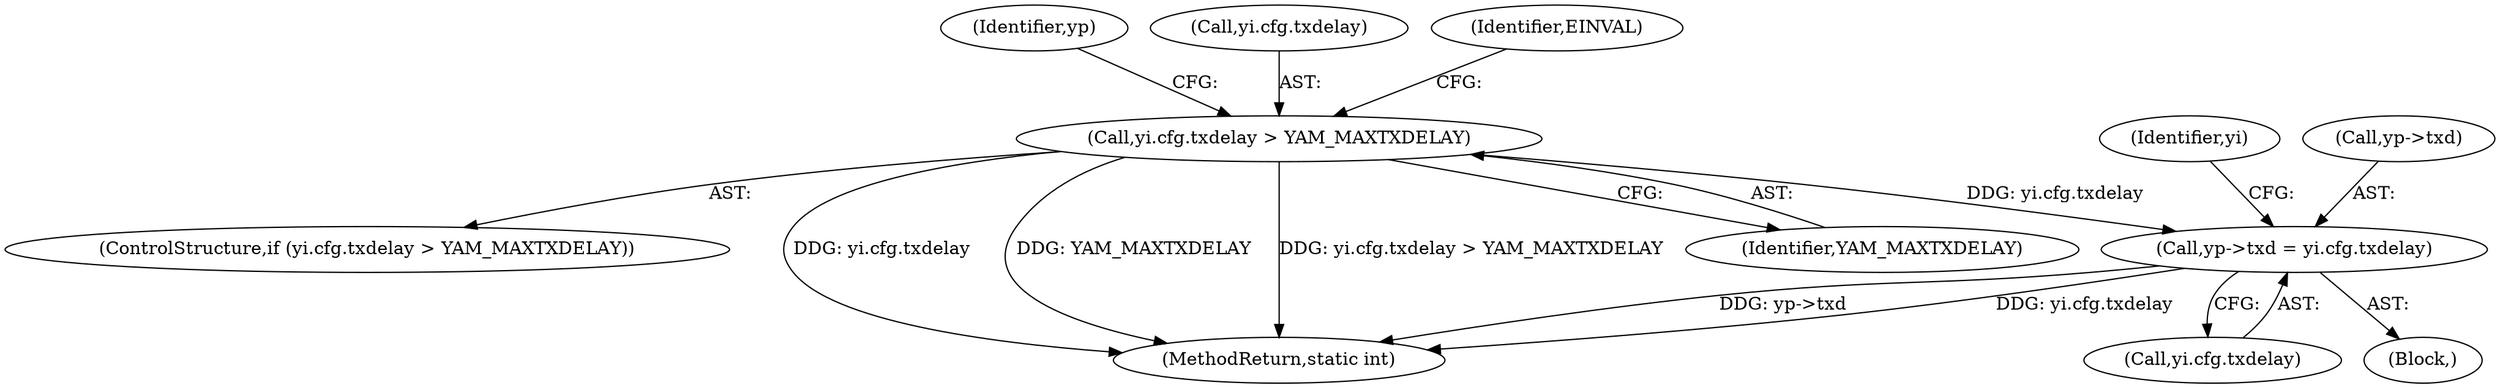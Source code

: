 digraph "0_linux_8e3fbf870481eb53b2d3a322d1fc395ad8b367ed@pointer" {
"1000495" [label="(Call,yp->txd = yi.cfg.txdelay)"];
"1000485" [label="(Call,yi.cfg.txdelay > YAM_MAXTXDELAY)"];
"1000499" [label="(Call,yi.cfg.txdelay)"];
"1000508" [label="(Identifier,yi)"];
"1000497" [label="(Identifier,yp)"];
"1000485" [label="(Call,yi.cfg.txdelay > YAM_MAXTXDELAY)"];
"1000495" [label="(Call,yp->txd = yi.cfg.txdelay)"];
"1000491" [label="(Identifier,YAM_MAXTXDELAY)"];
"1000484" [label="(ControlStructure,if (yi.cfg.txdelay > YAM_MAXTXDELAY))"];
"1000486" [label="(Call,yi.cfg.txdelay)"];
"1000724" [label="(MethodReturn,static int)"];
"1000483" [label="(Block,)"];
"1000496" [label="(Call,yp->txd)"];
"1000494" [label="(Identifier,EINVAL)"];
"1000495" -> "1000483"  [label="AST: "];
"1000495" -> "1000499"  [label="CFG: "];
"1000496" -> "1000495"  [label="AST: "];
"1000499" -> "1000495"  [label="AST: "];
"1000508" -> "1000495"  [label="CFG: "];
"1000495" -> "1000724"  [label="DDG: yp->txd"];
"1000495" -> "1000724"  [label="DDG: yi.cfg.txdelay"];
"1000485" -> "1000495"  [label="DDG: yi.cfg.txdelay"];
"1000485" -> "1000484"  [label="AST: "];
"1000485" -> "1000491"  [label="CFG: "];
"1000486" -> "1000485"  [label="AST: "];
"1000491" -> "1000485"  [label="AST: "];
"1000494" -> "1000485"  [label="CFG: "];
"1000497" -> "1000485"  [label="CFG: "];
"1000485" -> "1000724"  [label="DDG: yi.cfg.txdelay"];
"1000485" -> "1000724"  [label="DDG: YAM_MAXTXDELAY"];
"1000485" -> "1000724"  [label="DDG: yi.cfg.txdelay > YAM_MAXTXDELAY"];
}
